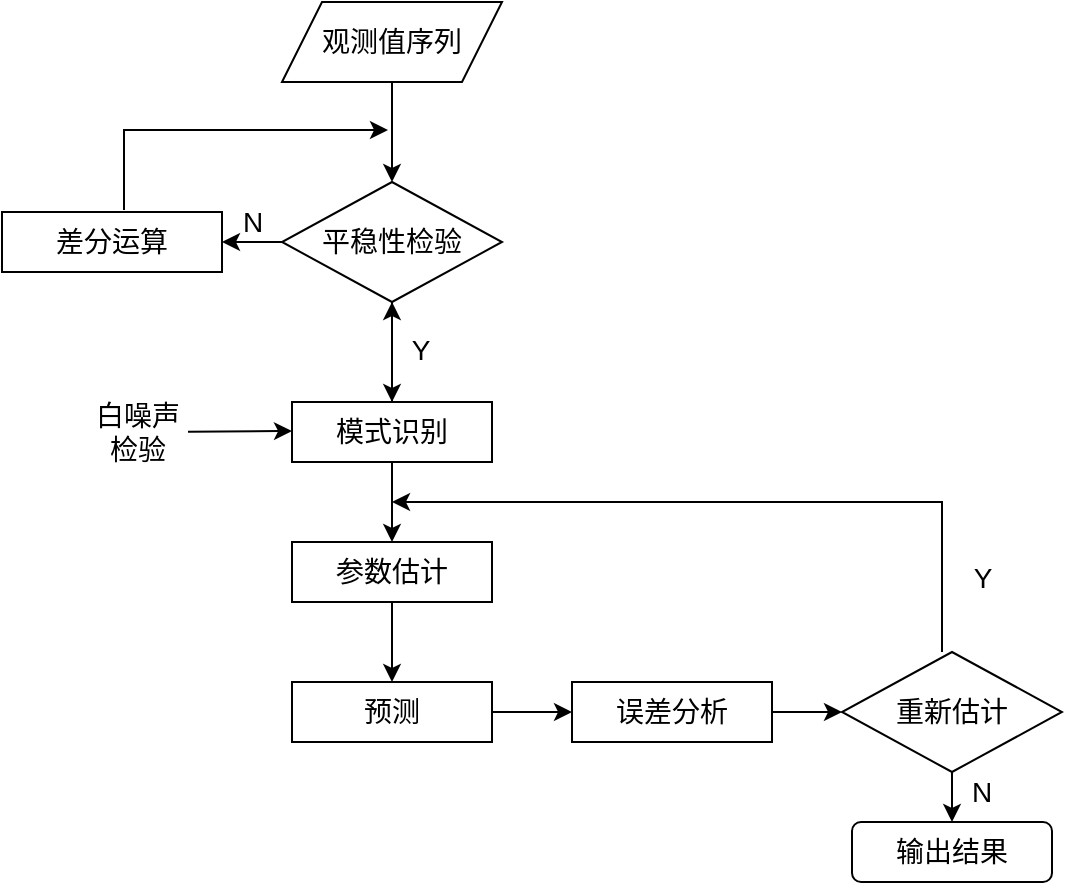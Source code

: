 <mxfile version="14.5.1" type="github">
  <diagram id="OOtYDS29zNSQoFQ1kV35" name="第 1 页">
    <mxGraphModel dx="1422" dy="762" grid="1" gridSize="10" guides="1" tooltips="1" connect="1" arrows="1" fold="1" page="1" pageScale="1" pageWidth="1169" pageHeight="827" background="none" math="0" shadow="0">
      <root>
        <mxCell id="0" />
        <mxCell id="1" parent="0" />
        <mxCell id="xuP50Ejmx3m33xK3yzsN-3" value="" style="edgeStyle=orthogonalEdgeStyle;rounded=0;orthogonalLoop=1;jettySize=auto;html=1;fontSize=14;" edge="1" parent="1" source="xuP50Ejmx3m33xK3yzsN-1" target="xuP50Ejmx3m33xK3yzsN-2">
          <mxGeometry relative="1" as="geometry" />
        </mxCell>
        <mxCell id="xuP50Ejmx3m33xK3yzsN-1" value="观测值序列" style="shape=parallelogram;perimeter=parallelogramPerimeter;whiteSpace=wrap;html=1;fixedSize=1;fontSize=14;" vertex="1" parent="1">
          <mxGeometry x="440" y="210" width="110" height="40" as="geometry" />
        </mxCell>
        <mxCell id="xuP50Ejmx3m33xK3yzsN-5" value="" style="edgeStyle=orthogonalEdgeStyle;rounded=0;orthogonalLoop=1;jettySize=auto;html=1;fontSize=14;" edge="1" parent="1" source="xuP50Ejmx3m33xK3yzsN-2" target="xuP50Ejmx3m33xK3yzsN-4">
          <mxGeometry relative="1" as="geometry" />
        </mxCell>
        <mxCell id="xuP50Ejmx3m33xK3yzsN-17" value="" style="edgeStyle=orthogonalEdgeStyle;rounded=0;orthogonalLoop=1;jettySize=auto;html=1;fontSize=14;" edge="1" parent="1" source="xuP50Ejmx3m33xK3yzsN-2" target="xuP50Ejmx3m33xK3yzsN-16">
          <mxGeometry relative="1" as="geometry" />
        </mxCell>
        <mxCell id="xuP50Ejmx3m33xK3yzsN-2" value="平稳性检验" style="rhombus;whiteSpace=wrap;html=1;fontSize=14;" vertex="1" parent="1">
          <mxGeometry x="440" y="300" width="110" height="60" as="geometry" />
        </mxCell>
        <mxCell id="xuP50Ejmx3m33xK3yzsN-7" value="" style="edgeStyle=orthogonalEdgeStyle;rounded=0;orthogonalLoop=1;jettySize=auto;html=1;fontSize=14;" edge="1" parent="1" source="xuP50Ejmx3m33xK3yzsN-4" target="xuP50Ejmx3m33xK3yzsN-6">
          <mxGeometry relative="1" as="geometry" />
        </mxCell>
        <mxCell id="xuP50Ejmx3m33xK3yzsN-20" value="" style="edgeStyle=orthogonalEdgeStyle;rounded=0;orthogonalLoop=1;jettySize=auto;html=1;fontSize=14;" edge="1" parent="1" source="xuP50Ejmx3m33xK3yzsN-4" target="xuP50Ejmx3m33xK3yzsN-2">
          <mxGeometry relative="1" as="geometry" />
        </mxCell>
        <mxCell id="xuP50Ejmx3m33xK3yzsN-4" value="模式识别" style="whiteSpace=wrap;html=1;fontSize=14;" vertex="1" parent="1">
          <mxGeometry x="445" y="410" width="100" height="30" as="geometry" />
        </mxCell>
        <mxCell id="xuP50Ejmx3m33xK3yzsN-9" value="" style="edgeStyle=orthogonalEdgeStyle;rounded=0;orthogonalLoop=1;jettySize=auto;html=1;fontSize=14;" edge="1" parent="1" source="xuP50Ejmx3m33xK3yzsN-6" target="xuP50Ejmx3m33xK3yzsN-8">
          <mxGeometry relative="1" as="geometry" />
        </mxCell>
        <mxCell id="xuP50Ejmx3m33xK3yzsN-6" value="参数估计" style="whiteSpace=wrap;html=1;fontSize=14;" vertex="1" parent="1">
          <mxGeometry x="445" y="480" width="100" height="30" as="geometry" />
        </mxCell>
        <mxCell id="xuP50Ejmx3m33xK3yzsN-11" value="" style="edgeStyle=orthogonalEdgeStyle;rounded=0;orthogonalLoop=1;jettySize=auto;html=1;fontSize=14;" edge="1" parent="1" source="xuP50Ejmx3m33xK3yzsN-8" target="xuP50Ejmx3m33xK3yzsN-10">
          <mxGeometry relative="1" as="geometry" />
        </mxCell>
        <mxCell id="xuP50Ejmx3m33xK3yzsN-8" value="预测" style="whiteSpace=wrap;html=1;fontSize=14;" vertex="1" parent="1">
          <mxGeometry x="445" y="550" width="100" height="30" as="geometry" />
        </mxCell>
        <mxCell id="xuP50Ejmx3m33xK3yzsN-13" value="" style="edgeStyle=orthogonalEdgeStyle;rounded=0;orthogonalLoop=1;jettySize=auto;html=1;fontSize=14;" edge="1" parent="1" source="xuP50Ejmx3m33xK3yzsN-10" target="xuP50Ejmx3m33xK3yzsN-12">
          <mxGeometry relative="1" as="geometry" />
        </mxCell>
        <mxCell id="xuP50Ejmx3m33xK3yzsN-10" value="误差分析" style="whiteSpace=wrap;html=1;fontSize=14;" vertex="1" parent="1">
          <mxGeometry x="585" y="550" width="100" height="30" as="geometry" />
        </mxCell>
        <mxCell id="xuP50Ejmx3m33xK3yzsN-22" value="" style="edgeStyle=orthogonalEdgeStyle;rounded=0;orthogonalLoop=1;jettySize=auto;html=1;fontSize=14;" edge="1" parent="1" source="xuP50Ejmx3m33xK3yzsN-12" target="xuP50Ejmx3m33xK3yzsN-14">
          <mxGeometry relative="1" as="geometry" />
        </mxCell>
        <mxCell id="xuP50Ejmx3m33xK3yzsN-25" style="edgeStyle=orthogonalEdgeStyle;rounded=0;orthogonalLoop=1;jettySize=auto;html=1;fontSize=14;" edge="1" parent="1">
          <mxGeometry relative="1" as="geometry">
            <mxPoint x="495" y="460" as="targetPoint" />
            <mxPoint x="770" y="535" as="sourcePoint" />
            <Array as="points">
              <mxPoint x="770" y="460" />
              <mxPoint x="495" y="460" />
            </Array>
          </mxGeometry>
        </mxCell>
        <mxCell id="xuP50Ejmx3m33xK3yzsN-12" value="重新估计" style="rhombus;whiteSpace=wrap;html=1;fontSize=14;" vertex="1" parent="1">
          <mxGeometry x="720" y="535" width="110" height="60" as="geometry" />
        </mxCell>
        <mxCell id="xuP50Ejmx3m33xK3yzsN-14" value="输出结果" style="rounded=1;whiteSpace=wrap;html=1;fontSize=14;" vertex="1" parent="1">
          <mxGeometry x="725" y="620" width="100" height="30" as="geometry" />
        </mxCell>
        <mxCell id="xuP50Ejmx3m33xK3yzsN-19" style="edgeStyle=orthogonalEdgeStyle;rounded=0;orthogonalLoop=1;jettySize=auto;html=1;fontSize=14;" edge="1" parent="1">
          <mxGeometry relative="1" as="geometry">
            <mxPoint x="493" y="274" as="targetPoint" />
            <mxPoint x="361" y="314" as="sourcePoint" />
            <Array as="points">
              <mxPoint x="361" y="304" />
              <mxPoint x="361" y="274" />
            </Array>
          </mxGeometry>
        </mxCell>
        <mxCell id="xuP50Ejmx3m33xK3yzsN-16" value="差分运算" style="whiteSpace=wrap;html=1;fontSize=14;" vertex="1" parent="1">
          <mxGeometry x="300" y="315" width="110" height="30" as="geometry" />
        </mxCell>
        <mxCell id="xuP50Ejmx3m33xK3yzsN-18" value="N" style="text;html=1;align=center;verticalAlign=middle;resizable=0;points=[];autosize=1;fontSize=14;" vertex="1" parent="1">
          <mxGeometry x="410" y="310" width="30" height="20" as="geometry" />
        </mxCell>
        <mxCell id="xuP50Ejmx3m33xK3yzsN-21" value="Y" style="text;html=1;align=center;verticalAlign=middle;resizable=0;points=[];autosize=1;fontSize=14;" vertex="1" parent="1">
          <mxGeometry x="499" y="374" width="20" height="20" as="geometry" />
        </mxCell>
        <mxCell id="xuP50Ejmx3m33xK3yzsN-23" value="N" style="text;html=1;strokeColor=none;fillColor=none;align=center;verticalAlign=middle;whiteSpace=wrap;rounded=0;fontSize=14;" vertex="1" parent="1">
          <mxGeometry x="770" y="595" width="40" height="20" as="geometry" />
        </mxCell>
        <mxCell id="xuP50Ejmx3m33xK3yzsN-24" value="Y" style="text;html=1;align=center;verticalAlign=middle;resizable=0;points=[];autosize=1;fontSize=14;" vertex="1" parent="1">
          <mxGeometry x="780" y="488" width="20" height="20" as="geometry" />
        </mxCell>
        <mxCell id="xuP50Ejmx3m33xK3yzsN-26" value="" style="endArrow=classic;html=1;fontSize=14;" edge="1" parent="1" source="xuP50Ejmx3m33xK3yzsN-32">
          <mxGeometry width="50" height="50" relative="1" as="geometry">
            <mxPoint x="360" y="425" as="sourcePoint" />
            <mxPoint x="445" y="424.5" as="targetPoint" />
          </mxGeometry>
        </mxCell>
        <mxCell id="xuP50Ejmx3m33xK3yzsN-32" value="白噪声检验" style="text;html=1;strokeColor=none;fillColor=none;align=center;verticalAlign=middle;whiteSpace=wrap;rounded=0;fontSize=14;" vertex="1" parent="1">
          <mxGeometry x="343" y="415" width="50" height="20" as="geometry" />
        </mxCell>
      </root>
    </mxGraphModel>
  </diagram>
</mxfile>
